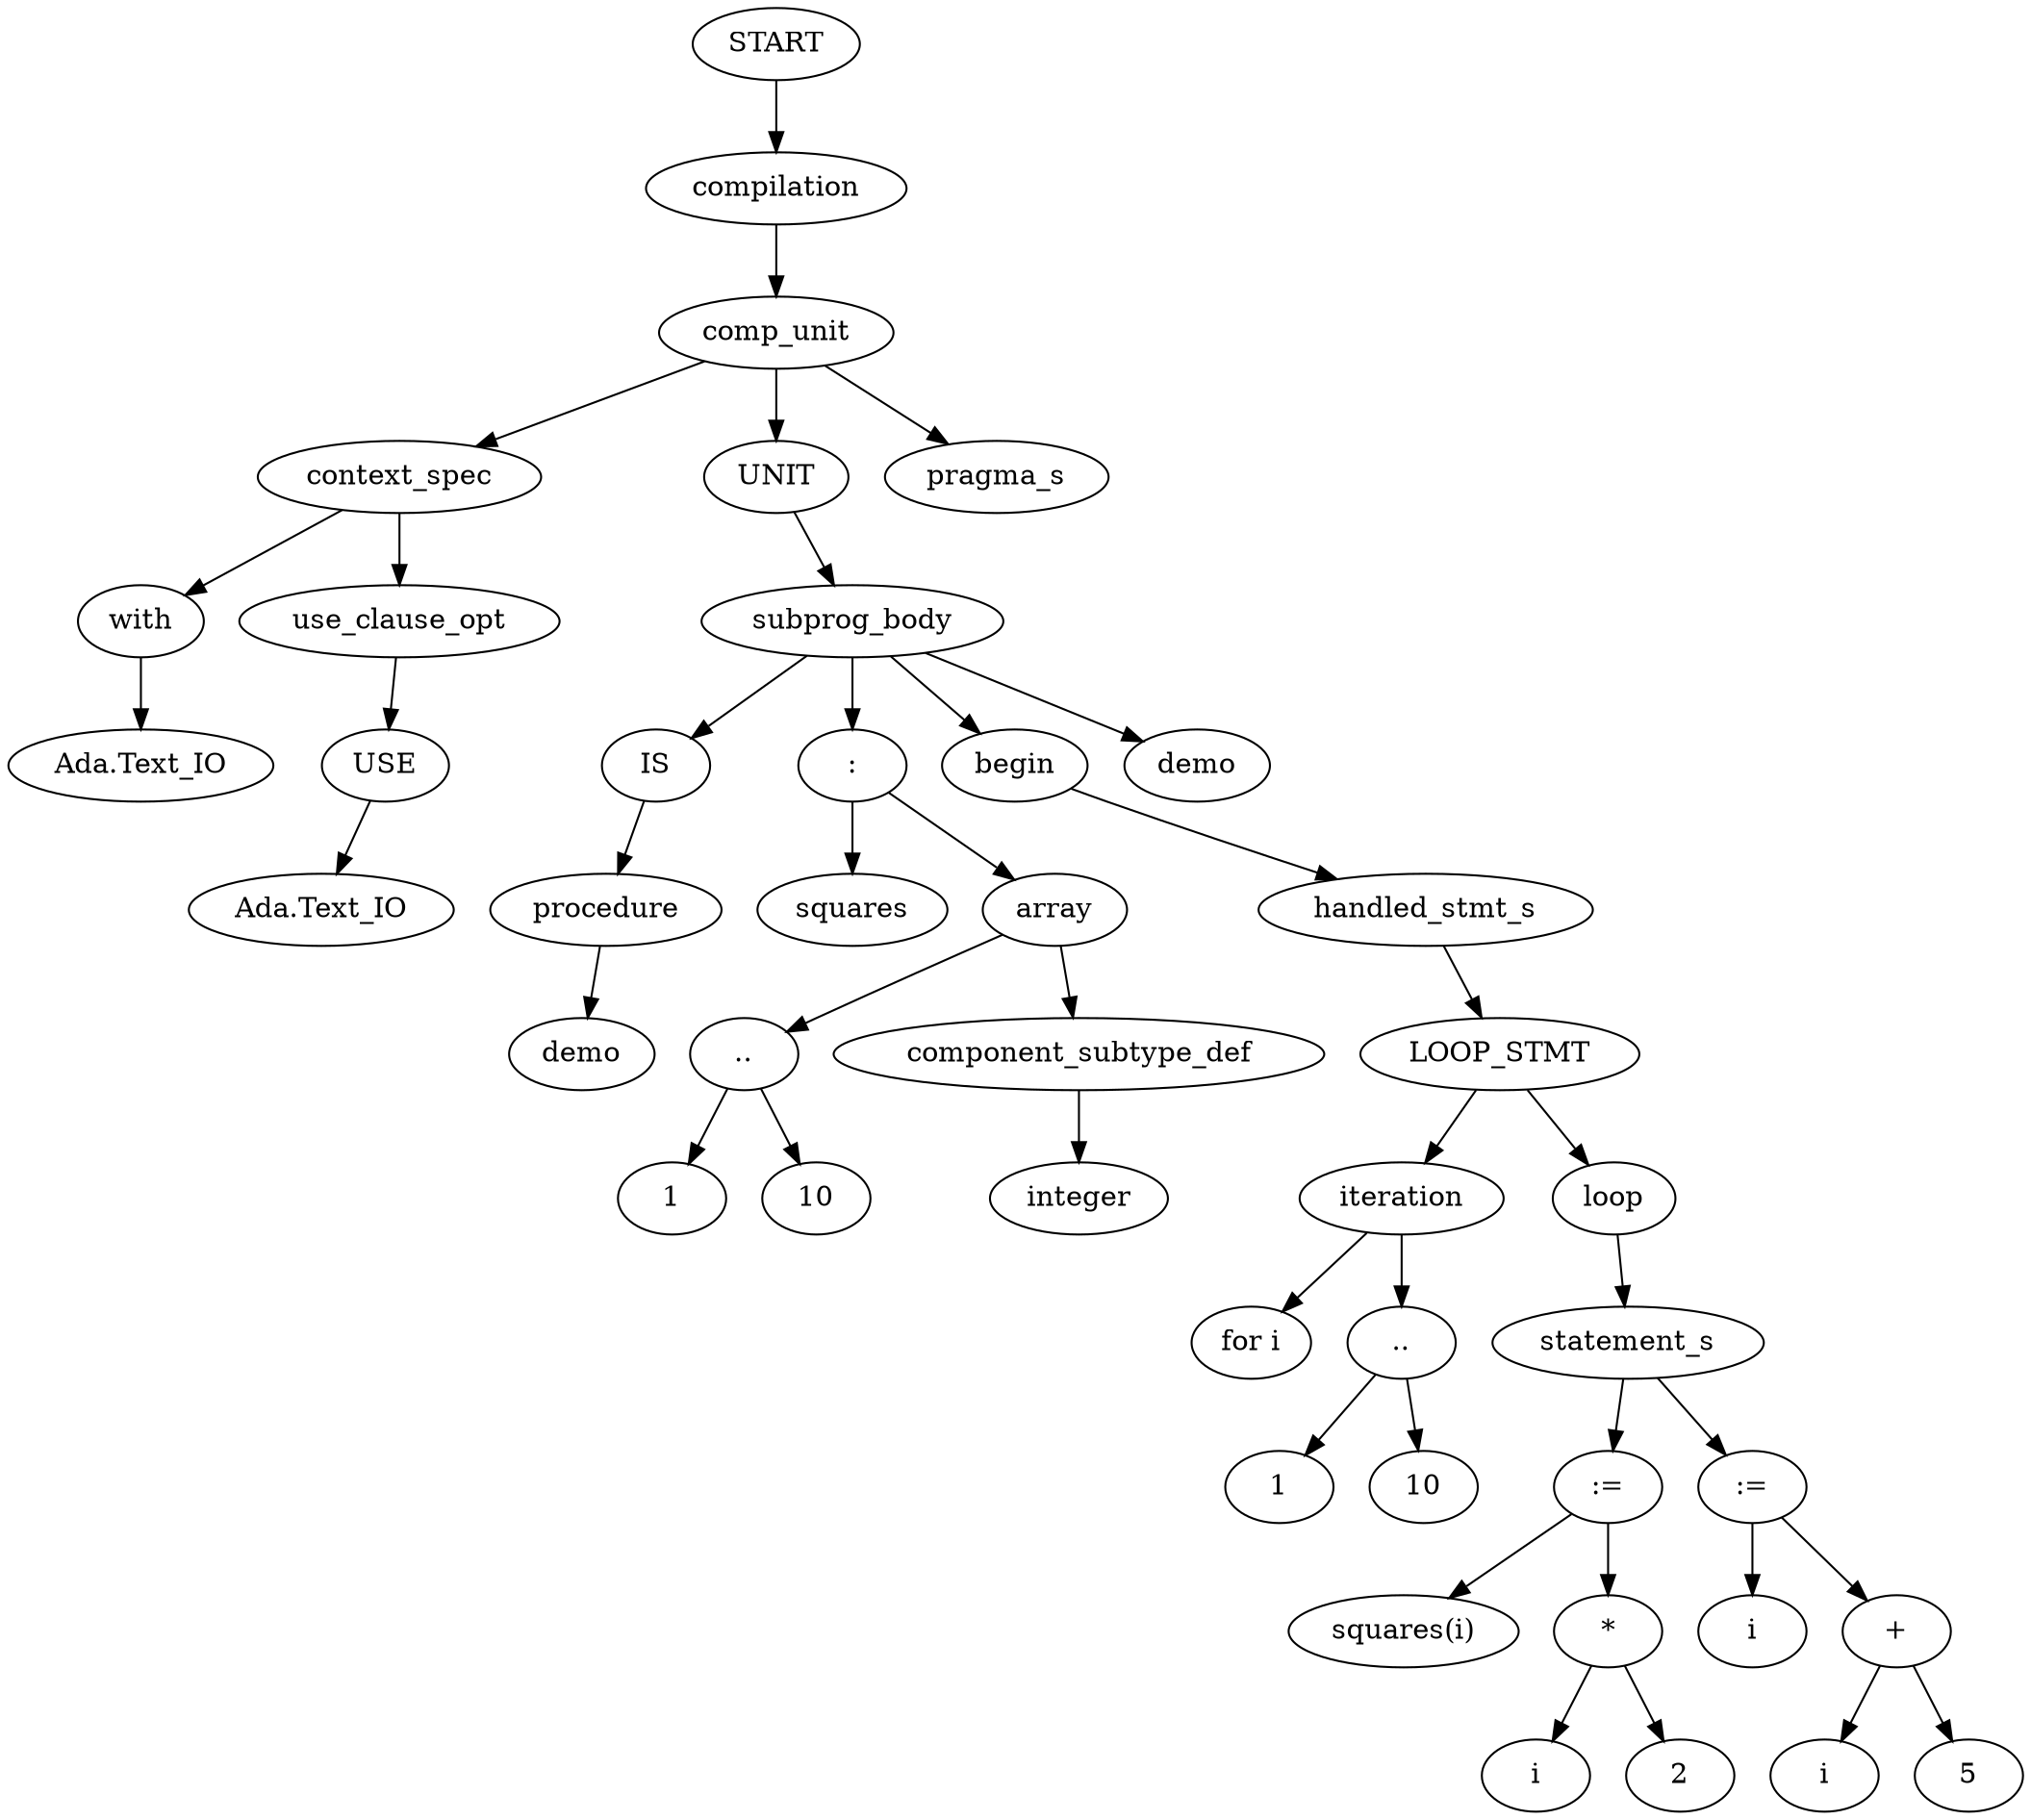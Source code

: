 // Abstract Syntax Tree
digraph {
	"0x7fc3e772d748" [label=START]
	"0x7fc3e7adfdd8" [label=compilation]
	"0x7fc3e772d748" -> "0x7fc3e7adfdd8"
	"0x7fc3e77bb6a0" [label=comp_unit]
	"0x7fc3e7adfdd8" -> "0x7fc3e77bb6a0"
	"0x7fc3e772d160" [label=context_spec]
	"0x7fc3e77bb6a0" -> "0x7fc3e772d160"
	"0x7fc3e7adff60" [label=with]
	"0x7fc3e772d160" -> "0x7fc3e7adff60"
	"0x7fc3e7adfe10" [label="Ada.Text_IO"]
	"0x7fc3e7adff60" -> "0x7fc3e7adfe10"
	"0x7fc3e7adfda0" [label=use_clause_opt]
	"0x7fc3e772d160" -> "0x7fc3e7adfda0"
	"0x7fc3e77bb1d0" [label=USE]
	"0x7fc3e7adfda0" -> "0x7fc3e77bb1d0"
	"0x7fc3e77bb0b8" [label="Ada.Text_IO"]
	"0x7fc3e77bb1d0" -> "0x7fc3e77bb0b8"
	"0x7fc3e77bb2b0" [label=UNIT]
	"0x7fc3e77bb6a0" -> "0x7fc3e77bb2b0"
	"0x7fc3e77bbe48" [label=subprog_body]
	"0x7fc3e77bb2b0" -> "0x7fc3e77bbe48"
	"0x7fc3e77bb048" [label=IS]
	"0x7fc3e77bbe48" -> "0x7fc3e77bb048"
	"0x7fc3e77bb278" [label=procedure]
	"0x7fc3e77bb048" -> "0x7fc3e77bb278"
	"0x7fc3e7adff98" [label=demo]
	"0x7fc3e77bb278" -> "0x7fc3e7adff98"
	"0x7fc3e77bb710" [label=":"]
	"0x7fc3e77bbe48" -> "0x7fc3e77bb710"
	"0x7fc3e77bb240" [label=squares]
	"0x7fc3e77bb710" -> "0x7fc3e77bb240"
	"0x7fc3e77bb5f8" [label=array]
	"0x7fc3e77bb710" -> "0x7fc3e77bb5f8"
	"0x7fc3e77bb550" [label=".."]
	"0x7fc3e77bb5f8" -> "0x7fc3e77bb550"
	"0x7fc3e77bb4a8" [label=1]
	"0x7fc3e77bb550" -> "0x7fc3e77bb4a8"
	"0x7fc3e77bb3c8" [label=10]
	"0x7fc3e77bb550" -> "0x7fc3e77bb3c8"
	"0x7fc3e77bb668" [label=component_subtype_def]
	"0x7fc3e77bb5f8" -> "0x7fc3e77bb668"
	"0x7fc3e77bb630" [label=integer]
	"0x7fc3e77bb668" -> "0x7fc3e77bb630"
	"0x7fc3e77bbbe0" [label=begin]
	"0x7fc3e77bbe48" -> "0x7fc3e77bbbe0"
	"0x7fc3e77bbda0" [label=handled_stmt_s]
	"0x7fc3e77bbbe0" -> "0x7fc3e77bbda0"
	"0x7fc3e77bbc88" [label=LOOP_STMT]
	"0x7fc3e77bbda0" -> "0x7fc3e77bbc88"
	"0x7fc3e77bb860" [label=iteration]
	"0x7fc3e77bbc88" -> "0x7fc3e77bb860"
	"0x7fc3e77bb7f0" [label="for i"]
	"0x7fc3e77bb860" -> "0x7fc3e77bb7f0"
	"0x7fc3e77bb6d8" [label=".."]
	"0x7fc3e77bb860" -> "0x7fc3e77bb6d8"
	"0x7fc3e77bb400" [label=1]
	"0x7fc3e77bb6d8" -> "0x7fc3e77bb400"
	"0x7fc3e77bb198" [label=10]
	"0x7fc3e77bb6d8" -> "0x7fc3e77bb198"
	"0x7fc3e77bbb00" [label=loop]
	"0x7fc3e77bbc88" -> "0x7fc3e77bbb00"
	"0x7fc3e77bba90" [label=statement_s]
	"0x7fc3e77bbb00" -> "0x7fc3e77bba90"
	"0x7fc3e77bb908" [label=":="]
	"0x7fc3e77bba90" -> "0x7fc3e77bb908"
	"0x7fc3e77bb978" [label="squares(i)"]
	"0x7fc3e77bb908" -> "0x7fc3e77bb978"
	"0x7fc3e77bbb70" [label="*"]
	"0x7fc3e77bb908" -> "0x7fc3e77bbb70"
	"0x7fc3e77bb9e8" [label=i]
	"0x7fc3e77bbb70" -> "0x7fc3e77bb9e8"
	"0x7fc3e77bb828" [label=2]
	"0x7fc3e77bbb70" -> "0x7fc3e77bb828"
	"0x7fc3e77bbd30" [label=":="]
	"0x7fc3e77bba90" -> "0x7fc3e77bbd30"
	"0x7fc3e77bbba8" [label=i]
	"0x7fc3e77bbd30" -> "0x7fc3e77bbba8"
	"0x7fc3e77bbc50" [label="+"]
	"0x7fc3e77bbd30" -> "0x7fc3e77bbc50"
	"0x7fc3e77bbac8" [label=i]
	"0x7fc3e77bbc50" -> "0x7fc3e77bbac8"
	"0x7fc3e77bb9b0" [label=5]
	"0x7fc3e77bbc50" -> "0x7fc3e77bb9b0"
	"0x7fc3e77bb780" [label=demo]
	"0x7fc3e77bbe48" -> "0x7fc3e77bb780"
	"0x7fc3e77bbe80" [label=pragma_s]
	"0x7fc3e77bb6a0" -> "0x7fc3e77bbe80"
}
